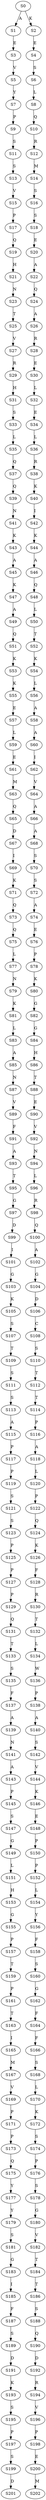 strict digraph  {
	S0 -> S1 [ label = A ];
	S0 -> S2 [ label = K ];
	S1 -> S3 [ label = E ];
	S2 -> S4 [ label = E ];
	S3 -> S5 [ label = V ];
	S4 -> S6 [ label = S ];
	S5 -> S7 [ label = Y ];
	S6 -> S8 [ label = L ];
	S7 -> S9 [ label = P ];
	S8 -> S10 [ label = Q ];
	S9 -> S11 [ label = S ];
	S10 -> S12 [ label = R ];
	S11 -> S13 [ label = S ];
	S12 -> S14 [ label = M ];
	S13 -> S15 [ label = V ];
	S14 -> S16 [ label = S ];
	S15 -> S17 [ label = P ];
	S16 -> S18 [ label = S ];
	S17 -> S19 [ label = Q ];
	S18 -> S20 [ label = E ];
	S19 -> S21 [ label = H ];
	S20 -> S22 [ label = A ];
	S21 -> S23 [ label = N ];
	S22 -> S24 [ label = Q ];
	S23 -> S25 [ label = T ];
	S24 -> S26 [ label = A ];
	S25 -> S27 [ label = V ];
	S26 -> S28 [ label = R ];
	S27 -> S29 [ label = R ];
	S28 -> S30 [ label = E ];
	S29 -> S31 [ label = H ];
	S30 -> S32 [ label = L ];
	S31 -> S33 [ label = S ];
	S32 -> S34 [ label = E ];
	S33 -> S35 [ label = L ];
	S34 -> S36 [ label = L ];
	S35 -> S37 [ label = Q ];
	S36 -> S38 [ label = R ];
	S37 -> S39 [ label = Q ];
	S38 -> S40 [ label = K ];
	S39 -> S41 [ label = N ];
	S40 -> S42 [ label = I ];
	S41 -> S43 [ label = K ];
	S42 -> S44 [ label = K ];
	S43 -> S45 [ label = A ];
	S44 -> S46 [ label = A ];
	S45 -> S47 [ label = K ];
	S46 -> S48 [ label = Q ];
	S47 -> S49 [ label = A ];
	S48 -> S50 [ label = L ];
	S49 -> S51 [ label = Q ];
	S50 -> S52 [ label = T ];
	S51 -> S53 [ label = K ];
	S52 -> S54 [ label = K ];
	S53 -> S55 [ label = K ];
	S54 -> S56 [ label = L ];
	S55 -> S57 [ label = E ];
	S56 -> S58 [ label = A ];
	S57 -> S59 [ label = L ];
	S58 -> S60 [ label = A ];
	S59 -> S61 [ label = E ];
	S60 -> S62 [ label = I ];
	S61 -> S63 [ label = M ];
	S62 -> S64 [ label = V ];
	S63 -> S65 [ label = Q ];
	S64 -> S66 [ label = A ];
	S65 -> S67 [ label = D ];
	S66 -> S68 [ label = A ];
	S67 -> S69 [ label = I ];
	S68 -> S70 [ label = S ];
	S69 -> S71 [ label = K ];
	S70 -> S72 [ label = S ];
	S71 -> S73 [ label = Q ];
	S72 -> S74 [ label = A ];
	S73 -> S75 [ label = Q ];
	S74 -> S76 [ label = E ];
	S75 -> S77 [ label = L ];
	S76 -> S78 [ label = P ];
	S77 -> S79 [ label = N ];
	S78 -> S80 [ label = K ];
	S79 -> S81 [ label = K ];
	S80 -> S82 [ label = G ];
	S81 -> S83 [ label = L ];
	S82 -> S84 [ label = G ];
	S83 -> S85 [ label = A ];
	S84 -> S86 [ label = H ];
	S85 -> S87 [ label = N ];
	S86 -> S88 [ label = T ];
	S87 -> S89 [ label = V ];
	S88 -> S90 [ label = E ];
	S89 -> S91 [ label = F ];
	S90 -> S92 [ label = V ];
	S91 -> S93 [ label = A ];
	S92 -> S94 [ label = N ];
	S93 -> S95 [ label = T ];
	S94 -> S96 [ label = L ];
	S95 -> S97 [ label = G ];
	S96 -> S98 [ label = R ];
	S97 -> S99 [ label = D ];
	S98 -> S100 [ label = Q ];
	S99 -> S101 [ label = I ];
	S100 -> S102 [ label = A ];
	S101 -> S103 [ label = G ];
	S102 -> S104 [ label = G ];
	S103 -> S105 [ label = K ];
	S104 -> S106 [ label = D ];
	S105 -> S107 [ label = S ];
	S106 -> S108 [ label = C ];
	S107 -> S109 [ label = T ];
	S108 -> S110 [ label = S ];
	S109 -> S111 [ label = S ];
	S110 -> S112 [ label = T ];
	S111 -> S113 [ label = S ];
	S112 -> S114 [ label = T ];
	S113 -> S115 [ label = A ];
	S114 -> S116 [ label = P ];
	S115 -> S117 [ label = P ];
	S116 -> S118 [ label = A ];
	S117 -> S119 [ label = P ];
	S118 -> S120 [ label = L ];
	S119 -> S121 [ label = S ];
	S120 -> S122 [ label = P ];
	S121 -> S123 [ label = S ];
	S122 -> S124 [ label = Q ];
	S123 -> S125 [ label = P ];
	S124 -> S126 [ label = K ];
	S125 -> S127 [ label = P ];
	S126 -> S128 [ label = F ];
	S127 -> S129 [ label = P ];
	S128 -> S130 [ label = R ];
	S129 -> S131 [ label = Q ];
	S130 -> S132 [ label = T ];
	S131 -> S133 [ label = T ];
	S132 -> S134 [ label = L ];
	S133 -> S135 [ label = S ];
	S134 -> S136 [ label = W ];
	S135 -> S137 [ label = F ];
	S136 -> S138 [ label = P ];
	S137 -> S139 [ label = A ];
	S138 -> S140 [ label = A ];
	S139 -> S141 [ label = N ];
	S140 -> S142 [ label = S ];
	S141 -> S143 [ label = A ];
	S142 -> S144 [ label = V ];
	S143 -> S145 [ label = P ];
	S144 -> S146 [ label = K ];
	S145 -> S147 [ label = S ];
	S146 -> S148 [ label = E ];
	S147 -> S149 [ label = G ];
	S148 -> S150 [ label = P ];
	S149 -> S151 [ label = L ];
	S150 -> S152 [ label = P ];
	S151 -> S153 [ label = H ];
	S152 -> S154 [ label = L ];
	S153 -> S155 [ label = G ];
	S154 -> S156 [ label = Y ];
	S155 -> S157 [ label = P ];
	S156 -> S158 [ label = F ];
	S157 -> S159 [ label = T ];
	S158 -> S160 [ label = S ];
	S159 -> S161 [ label = P ];
	S160 -> S162 [ label = G ];
	S161 -> S163 [ label = T ];
	S162 -> S164 [ label = F ];
	S163 -> S165 [ label = I ];
	S164 -> S166 [ label = F ];
	S165 -> S167 [ label = M ];
	S166 -> S168 [ label = S ];
	S167 -> S169 [ label = V ];
	S168 -> S170 [ label = L ];
	S169 -> S171 [ label = P ];
	S170 -> S172 [ label = K ];
	S171 -> S173 [ label = P ];
	S172 -> S174 [ label = S ];
	S173 -> S175 [ label = Q ];
	S174 -> S176 [ label = P ];
	S175 -> S177 [ label = Y ];
	S176 -> S178 [ label = S ];
	S177 -> S179 [ label = Y ];
	S178 -> S180 [ label = G ];
	S179 -> S181 [ label = S ];
	S180 -> S182 [ label = V ];
	S181 -> S183 [ label = G ];
	S182 -> S184 [ label = T ];
	S183 -> S185 [ label = I ];
	S184 -> S186 [ label = T ];
	S185 -> S187 [ label = F ];
	S186 -> S188 [ label = S ];
	S187 -> S189 [ label = S ];
	S188 -> S190 [ label = Q ];
	S189 -> S191 [ label = D ];
	S190 -> S192 [ label = D ];
	S191 -> S193 [ label = K ];
	S192 -> S194 [ label = R ];
	S193 -> S195 [ label = S ];
	S194 -> S196 [ label = V ];
	S195 -> S197 [ label = P ];
	S196 -> S198 [ label = P ];
	S197 -> S199 [ label = S ];
	S198 -> S200 [ label = E ];
	S199 -> S201 [ label = D ];
	S200 -> S202 [ label = M ];
}
